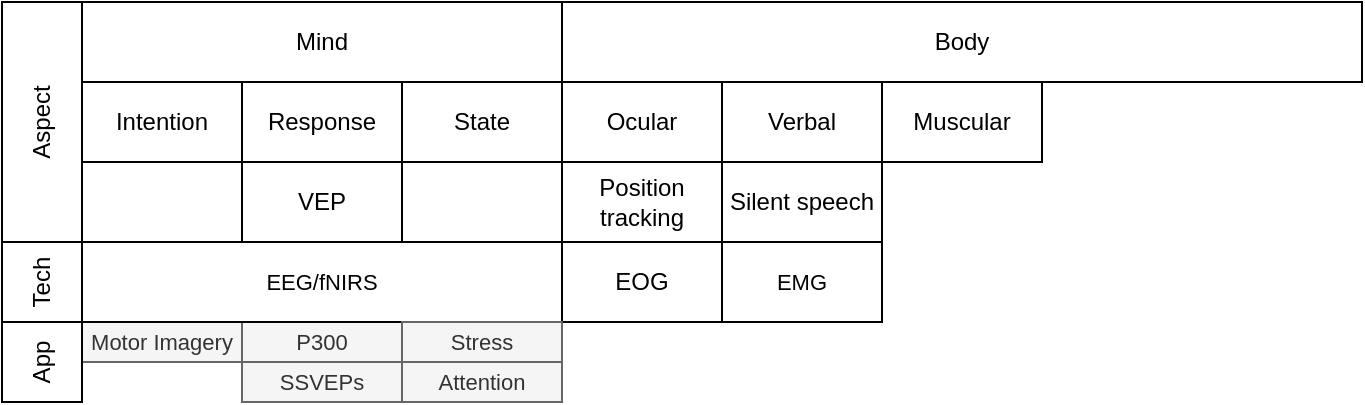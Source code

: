 <mxfile version="10.5.9" type="github"><diagram id="ufl4ORZSQWa20Zo4YOi9" name="Page-1"><mxGraphModel dx="577" dy="333" grid="1" gridSize="10" guides="1" tooltips="1" connect="1" arrows="1" fold="1" page="1" pageScale="1" pageWidth="827" pageHeight="1169" math="0" shadow="0"><root><mxCell id="0"/><mxCell id="1" parent="0"/><mxCell id="TttdNOxLDHzSFC6E6Rim-5" value="Mind" style="rounded=0;whiteSpace=wrap;html=1;" vertex="1" parent="1"><mxGeometry x="120" y="80" width="240" height="40" as="geometry"/></mxCell><mxCell id="TttdNOxLDHzSFC6E6Rim-7" value="Body" style="rounded=0;whiteSpace=wrap;html=1;" vertex="1" parent="1"><mxGeometry x="360" y="80" width="400" height="40" as="geometry"/></mxCell><mxCell id="TttdNOxLDHzSFC6E6Rim-8" value="Intention" style="rounded=0;whiteSpace=wrap;html=1;" vertex="1" parent="1"><mxGeometry x="120" y="120" width="80" height="40" as="geometry"/></mxCell><mxCell id="TttdNOxLDHzSFC6E6Rim-9" value="Response" style="rounded=0;whiteSpace=wrap;html=1;" vertex="1" parent="1"><mxGeometry x="200" y="120" width="80" height="40" as="geometry"/></mxCell><mxCell id="TttdNOxLDHzSFC6E6Rim-10" value="State" style="rounded=0;whiteSpace=wrap;html=1;" vertex="1" parent="1"><mxGeometry x="280" y="120" width="80" height="40" as="geometry"/></mxCell><mxCell id="TttdNOxLDHzSFC6E6Rim-13" value="VEP" style="rounded=0;whiteSpace=wrap;html=1;" vertex="1" parent="1"><mxGeometry x="200" y="160" width="80" height="40" as="geometry"/></mxCell><mxCell id="TttdNOxLDHzSFC6E6Rim-15" value="SSVEPs" style="rounded=0;whiteSpace=wrap;html=1;fillColor=#f5f5f5;strokeColor=#666666;fontColor=#333333;fontSize=11;" vertex="1" parent="1"><mxGeometry x="200" y="260" width="80" height="20" as="geometry"/></mxCell><mxCell id="TttdNOxLDHzSFC6E6Rim-16" value="P300" style="rounded=0;whiteSpace=wrap;html=1;fillColor=#f5f5f5;strokeColor=#666666;fontColor=#333333;fontSize=11;" vertex="1" parent="1"><mxGeometry x="200" y="240" width="80" height="20" as="geometry"/></mxCell><mxCell id="TttdNOxLDHzSFC6E6Rim-17" value="&lt;font style=&quot;font-size: 11px&quot;&gt;Motor Imagery&lt;/font&gt;" style="rounded=0;whiteSpace=wrap;html=1;fillColor=#f5f5f5;strokeColor=#666666;fontColor=#333333;" vertex="1" parent="1"><mxGeometry x="120" y="240" width="80" height="20" as="geometry"/></mxCell><mxCell id="TttdNOxLDHzSFC6E6Rim-18" value="Ocular" style="rounded=0;whiteSpace=wrap;html=1;" vertex="1" parent="1"><mxGeometry x="360" y="120" width="80" height="40" as="geometry"/></mxCell><mxCell id="TttdNOxLDHzSFC6E6Rim-19" value="Verbal" style="rounded=0;whiteSpace=wrap;html=1;" vertex="1" parent="1"><mxGeometry x="440" y="120" width="80" height="40" as="geometry"/></mxCell><mxCell id="TttdNOxLDHzSFC6E6Rim-20" value="Muscular" style="rounded=0;whiteSpace=wrap;html=1;" vertex="1" parent="1"><mxGeometry x="520" y="120" width="80" height="40" as="geometry"/></mxCell><mxCell id="TttdNOxLDHzSFC6E6Rim-21" value="Position tracking" style="rounded=0;whiteSpace=wrap;html=1;" vertex="1" parent="1"><mxGeometry x="360" y="160" width="80" height="40" as="geometry"/></mxCell><mxCell id="TttdNOxLDHzSFC6E6Rim-24" value="EEG/fNIRS" style="rounded=0;whiteSpace=wrap;html=1;fontSize=11;" vertex="1" parent="1"><mxGeometry x="120" y="200" width="240" height="40" as="geometry"/></mxCell><mxCell id="TttdNOxLDHzSFC6E6Rim-25" value="EOG" style="rounded=0;whiteSpace=wrap;html=1;" vertex="1" parent="1"><mxGeometry x="360" y="200" width="80" height="40" as="geometry"/></mxCell><mxCell id="TttdNOxLDHzSFC6E6Rim-28" value="EMG" style="rounded=0;whiteSpace=wrap;html=1;fontSize=11;" vertex="1" parent="1"><mxGeometry x="440" y="200" width="80" height="40" as="geometry"/></mxCell><mxCell id="TttdNOxLDHzSFC6E6Rim-32" value="Stress&lt;br&gt;" style="rounded=0;whiteSpace=wrap;html=1;fillColor=#f5f5f5;strokeColor=#666666;fontColor=#333333;fontSize=11;" vertex="1" parent="1"><mxGeometry x="280" y="240" width="80" height="20" as="geometry"/></mxCell><mxCell id="TttdNOxLDHzSFC6E6Rim-34" value="Attention&lt;br&gt;" style="rounded=0;whiteSpace=wrap;html=1;fillColor=#f5f5f5;strokeColor=#666666;fontColor=#333333;fontSize=11;" vertex="1" parent="1"><mxGeometry x="280" y="260" width="80" height="20" as="geometry"/></mxCell><mxCell id="TttdNOxLDHzSFC6E6Rim-35" value="Silent speech" style="rounded=0;whiteSpace=wrap;html=1;fontSize=12;" vertex="1" parent="1"><mxGeometry x="440" y="160" width="80" height="40" as="geometry"/></mxCell><mxCell id="TttdNOxLDHzSFC6E6Rim-38" value="Aspect" style="rounded=0;whiteSpace=wrap;html=1;fontSize=12;horizontal=0;" vertex="1" parent="1"><mxGeometry x="80" y="80" width="40" height="120" as="geometry"/></mxCell><mxCell id="TttdNOxLDHzSFC6E6Rim-39" value="Tech&lt;br&gt;" style="rounded=0;whiteSpace=wrap;html=1;fontSize=12;horizontal=0;" vertex="1" parent="1"><mxGeometry x="80" y="200" width="40" height="40" as="geometry"/></mxCell><mxCell id="TttdNOxLDHzSFC6E6Rim-40" value="App" style="rounded=0;whiteSpace=wrap;html=1;fontSize=12;horizontal=0;" vertex="1" parent="1"><mxGeometry x="80" y="240" width="40" height="40" as="geometry"/></mxCell></root></mxGraphModel></diagram></mxfile>
